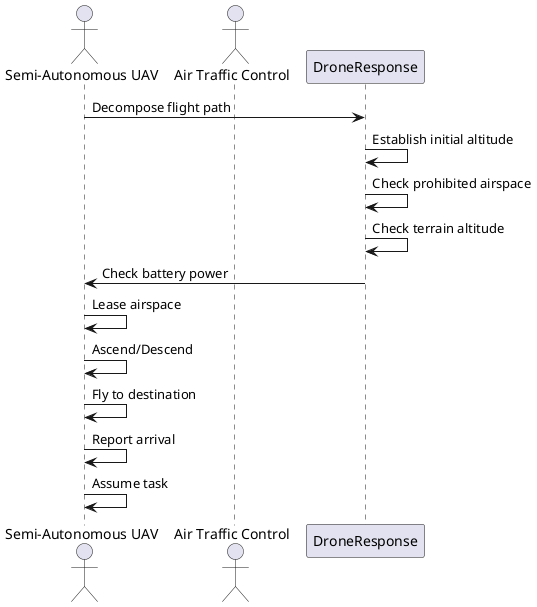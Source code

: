 @startuml "Fly to Destination"

actor "Semi-Autonomous UAV" as UAV
actor "Air Traffic Control" as ATC

UAV -> DroneResponse: Decompose flight path
DroneResponse -> DroneResponse: Establish initial altitude
DroneResponse -> DroneResponse: Check prohibited airspace
DroneResponse -> DroneResponse: Check terrain altitude
DroneResponse -> UAV: Check battery power
UAV -> UAV: Lease airspace
UAV -> UAV: Ascend/Descend
UAV -> UAV: Fly to destination
UAV -> UAV: Report arrival
UAV -> UAV: Assume task

@enduml
